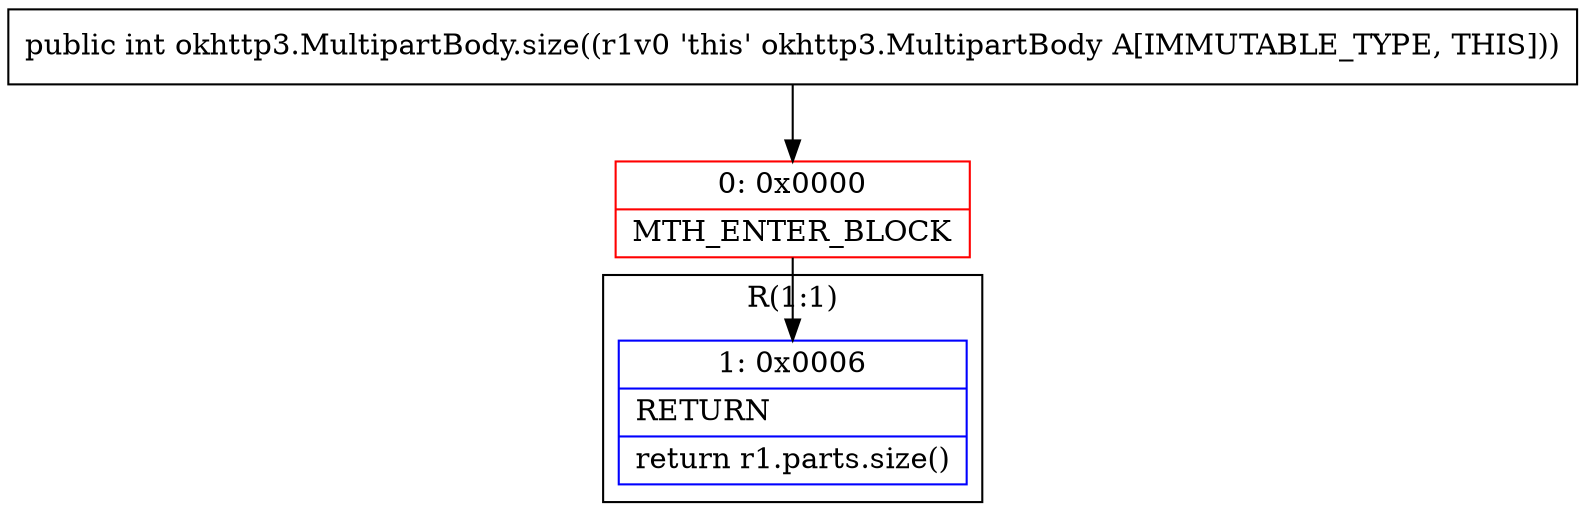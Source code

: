 digraph "CFG forokhttp3.MultipartBody.size()I" {
subgraph cluster_Region_295565807 {
label = "R(1:1)";
node [shape=record,color=blue];
Node_1 [shape=record,label="{1\:\ 0x0006|RETURN\l|return r1.parts.size()\l}"];
}
Node_0 [shape=record,color=red,label="{0\:\ 0x0000|MTH_ENTER_BLOCK\l}"];
MethodNode[shape=record,label="{public int okhttp3.MultipartBody.size((r1v0 'this' okhttp3.MultipartBody A[IMMUTABLE_TYPE, THIS])) }"];
MethodNode -> Node_0;
Node_0 -> Node_1;
}

